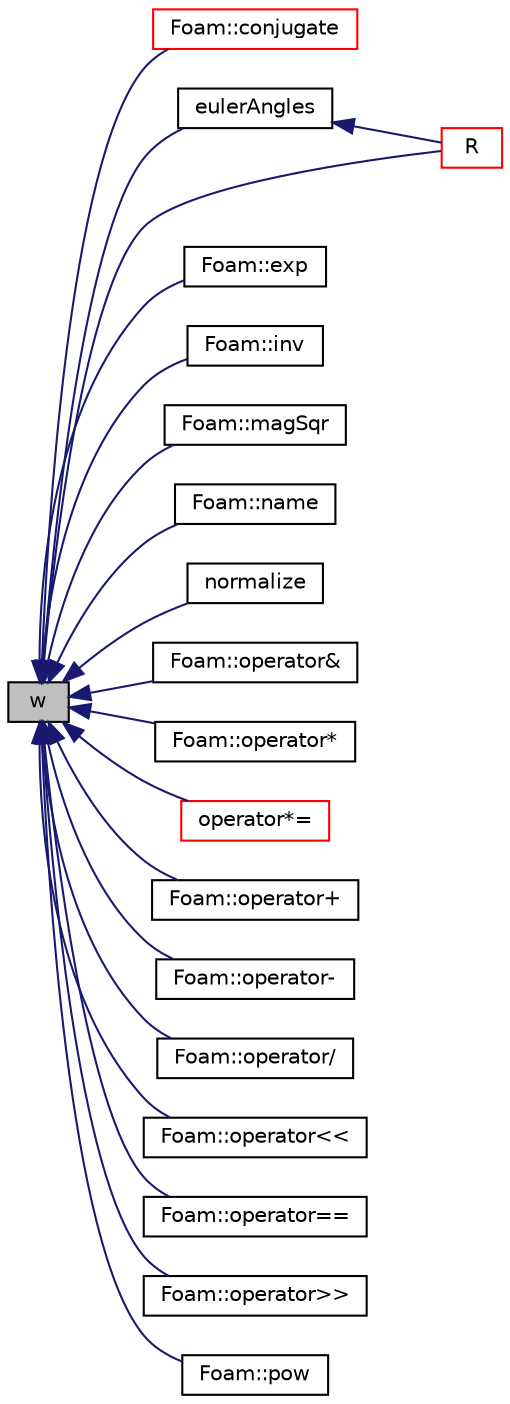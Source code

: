 digraph "w"
{
  bgcolor="transparent";
  edge [fontname="Helvetica",fontsize="10",labelfontname="Helvetica",labelfontsize="10"];
  node [fontname="Helvetica",fontsize="10",shape=record];
  rankdir="LR";
  Node1 [label="w",height=0.2,width=0.4,color="black", fillcolor="grey75", style="filled", fontcolor="black"];
  Node1 -> Node2 [dir="back",color="midnightblue",fontsize="10",style="solid",fontname="Helvetica"];
  Node2 [label="Foam::conjugate",height=0.2,width=0.4,color="red",URL="$a10974.html#ad09d60e9d059b4444d1c703dd7f19ea5",tooltip="Return the conjugate of the given quaternion. "];
  Node1 -> Node3 [dir="back",color="midnightblue",fontsize="10",style="solid",fontname="Helvetica"];
  Node3 [label="eulerAngles",height=0.2,width=0.4,color="black",URL="$a02097.html#a12282bcc1fc83ce024a89f24ba7668b8",tooltip="Return a vector of euler angles corresponding to the. "];
  Node3 -> Node4 [dir="back",color="midnightblue",fontsize="10",style="solid",fontname="Helvetica"];
  Node4 [label="R",height=0.2,width=0.4,color="red",URL="$a02097.html#ae10a9e572a265c8a6b4e03646751082e",tooltip="The rotation tensor corresponding the quaternion. "];
  Node1 -> Node5 [dir="back",color="midnightblue",fontsize="10",style="solid",fontname="Helvetica"];
  Node5 [label="Foam::exp",height=0.2,width=0.4,color="black",URL="$a10974.html#a733c206623204e615acf6b84cd41b911",tooltip="Exponent of a quaternion. "];
  Node1 -> Node6 [dir="back",color="midnightblue",fontsize="10",style="solid",fontname="Helvetica"];
  Node6 [label="Foam::inv",height=0.2,width=0.4,color="black",URL="$a10974.html#a0309a86559573a27aeb5a706f9fe7b02",tooltip="Return the inverse of the given quaternion. "];
  Node1 -> Node7 [dir="back",color="midnightblue",fontsize="10",style="solid",fontname="Helvetica"];
  Node7 [label="Foam::magSqr",height=0.2,width=0.4,color="black",URL="$a10974.html#a79fff2d5f6b6ad747d1e857a91871714"];
  Node1 -> Node8 [dir="back",color="midnightblue",fontsize="10",style="solid",fontname="Helvetica"];
  Node8 [label="Foam::name",height=0.2,width=0.4,color="black",URL="$a10974.html#a4450437b1718a3a13fafc63a525e7ce3",tooltip="Return a string representation of a quaternion. "];
  Node1 -> Node9 [dir="back",color="midnightblue",fontsize="10",style="solid",fontname="Helvetica"];
  Node9 [label="normalize",height=0.2,width=0.4,color="black",URL="$a02097.html#acd0de676568888d848beb97dcc53ae47"];
  Node1 -> Node10 [dir="back",color="midnightblue",fontsize="10",style="solid",fontname="Helvetica"];
  Node10 [label="Foam::operator&",height=0.2,width=0.4,color="black",URL="$a10974.html#a9e6e079402fabe202dd3ef3c01e33d2f"];
  Node1 -> Node11 [dir="back",color="midnightblue",fontsize="10",style="solid",fontname="Helvetica"];
  Node11 [label="Foam::operator*",height=0.2,width=0.4,color="black",URL="$a10974.html#a1a97802e4a7d20b0101b21b94baec802"];
  Node1 -> Node12 [dir="back",color="midnightblue",fontsize="10",style="solid",fontname="Helvetica"];
  Node12 [label="operator*=",height=0.2,width=0.4,color="red",URL="$a02097.html#a8627cfb3833e85a679dcfbeacb13c5b3"];
  Node1 -> Node13 [dir="back",color="midnightblue",fontsize="10",style="solid",fontname="Helvetica"];
  Node13 [label="Foam::operator+",height=0.2,width=0.4,color="black",URL="$a10974.html#a46c9cab4fef0262c77e300ac44182fc7"];
  Node1 -> Node14 [dir="back",color="midnightblue",fontsize="10",style="solid",fontname="Helvetica"];
  Node14 [label="Foam::operator-",height=0.2,width=0.4,color="black",URL="$a10974.html#a94fd88bca6e309854ca0ed64fd00e704"];
  Node1 -> Node15 [dir="back",color="midnightblue",fontsize="10",style="solid",fontname="Helvetica"];
  Node15 [label="Foam::operator/",height=0.2,width=0.4,color="black",URL="$a10974.html#a0932249ae3d87d3601be0b57a117bfff"];
  Node1 -> Node16 [dir="back",color="midnightblue",fontsize="10",style="solid",fontname="Helvetica"];
  Node16 [label="Foam::operator\<\<",height=0.2,width=0.4,color="black",URL="$a10974.html#a003e5f26ff4e9ffeccd2a7b20c29a652"];
  Node1 -> Node17 [dir="back",color="midnightblue",fontsize="10",style="solid",fontname="Helvetica"];
  Node17 [label="Foam::operator==",height=0.2,width=0.4,color="black",URL="$a10974.html#a8e02206e54fe065ca7085cc02bad260b"];
  Node1 -> Node18 [dir="back",color="midnightblue",fontsize="10",style="solid",fontname="Helvetica"];
  Node18 [label="Foam::operator\>\>",height=0.2,width=0.4,color="black",URL="$a10974.html#a15eae71511e774e10007c7275425a944"];
  Node1 -> Node19 [dir="back",color="midnightblue",fontsize="10",style="solid",fontname="Helvetica"];
  Node19 [label="Foam::pow",height=0.2,width=0.4,color="black",URL="$a10974.html#ad204fcf4c745d7611215c46831dc9aad",tooltip="Power of a quaternion. "];
  Node1 -> Node4 [dir="back",color="midnightblue",fontsize="10",style="solid",fontname="Helvetica"];
}
